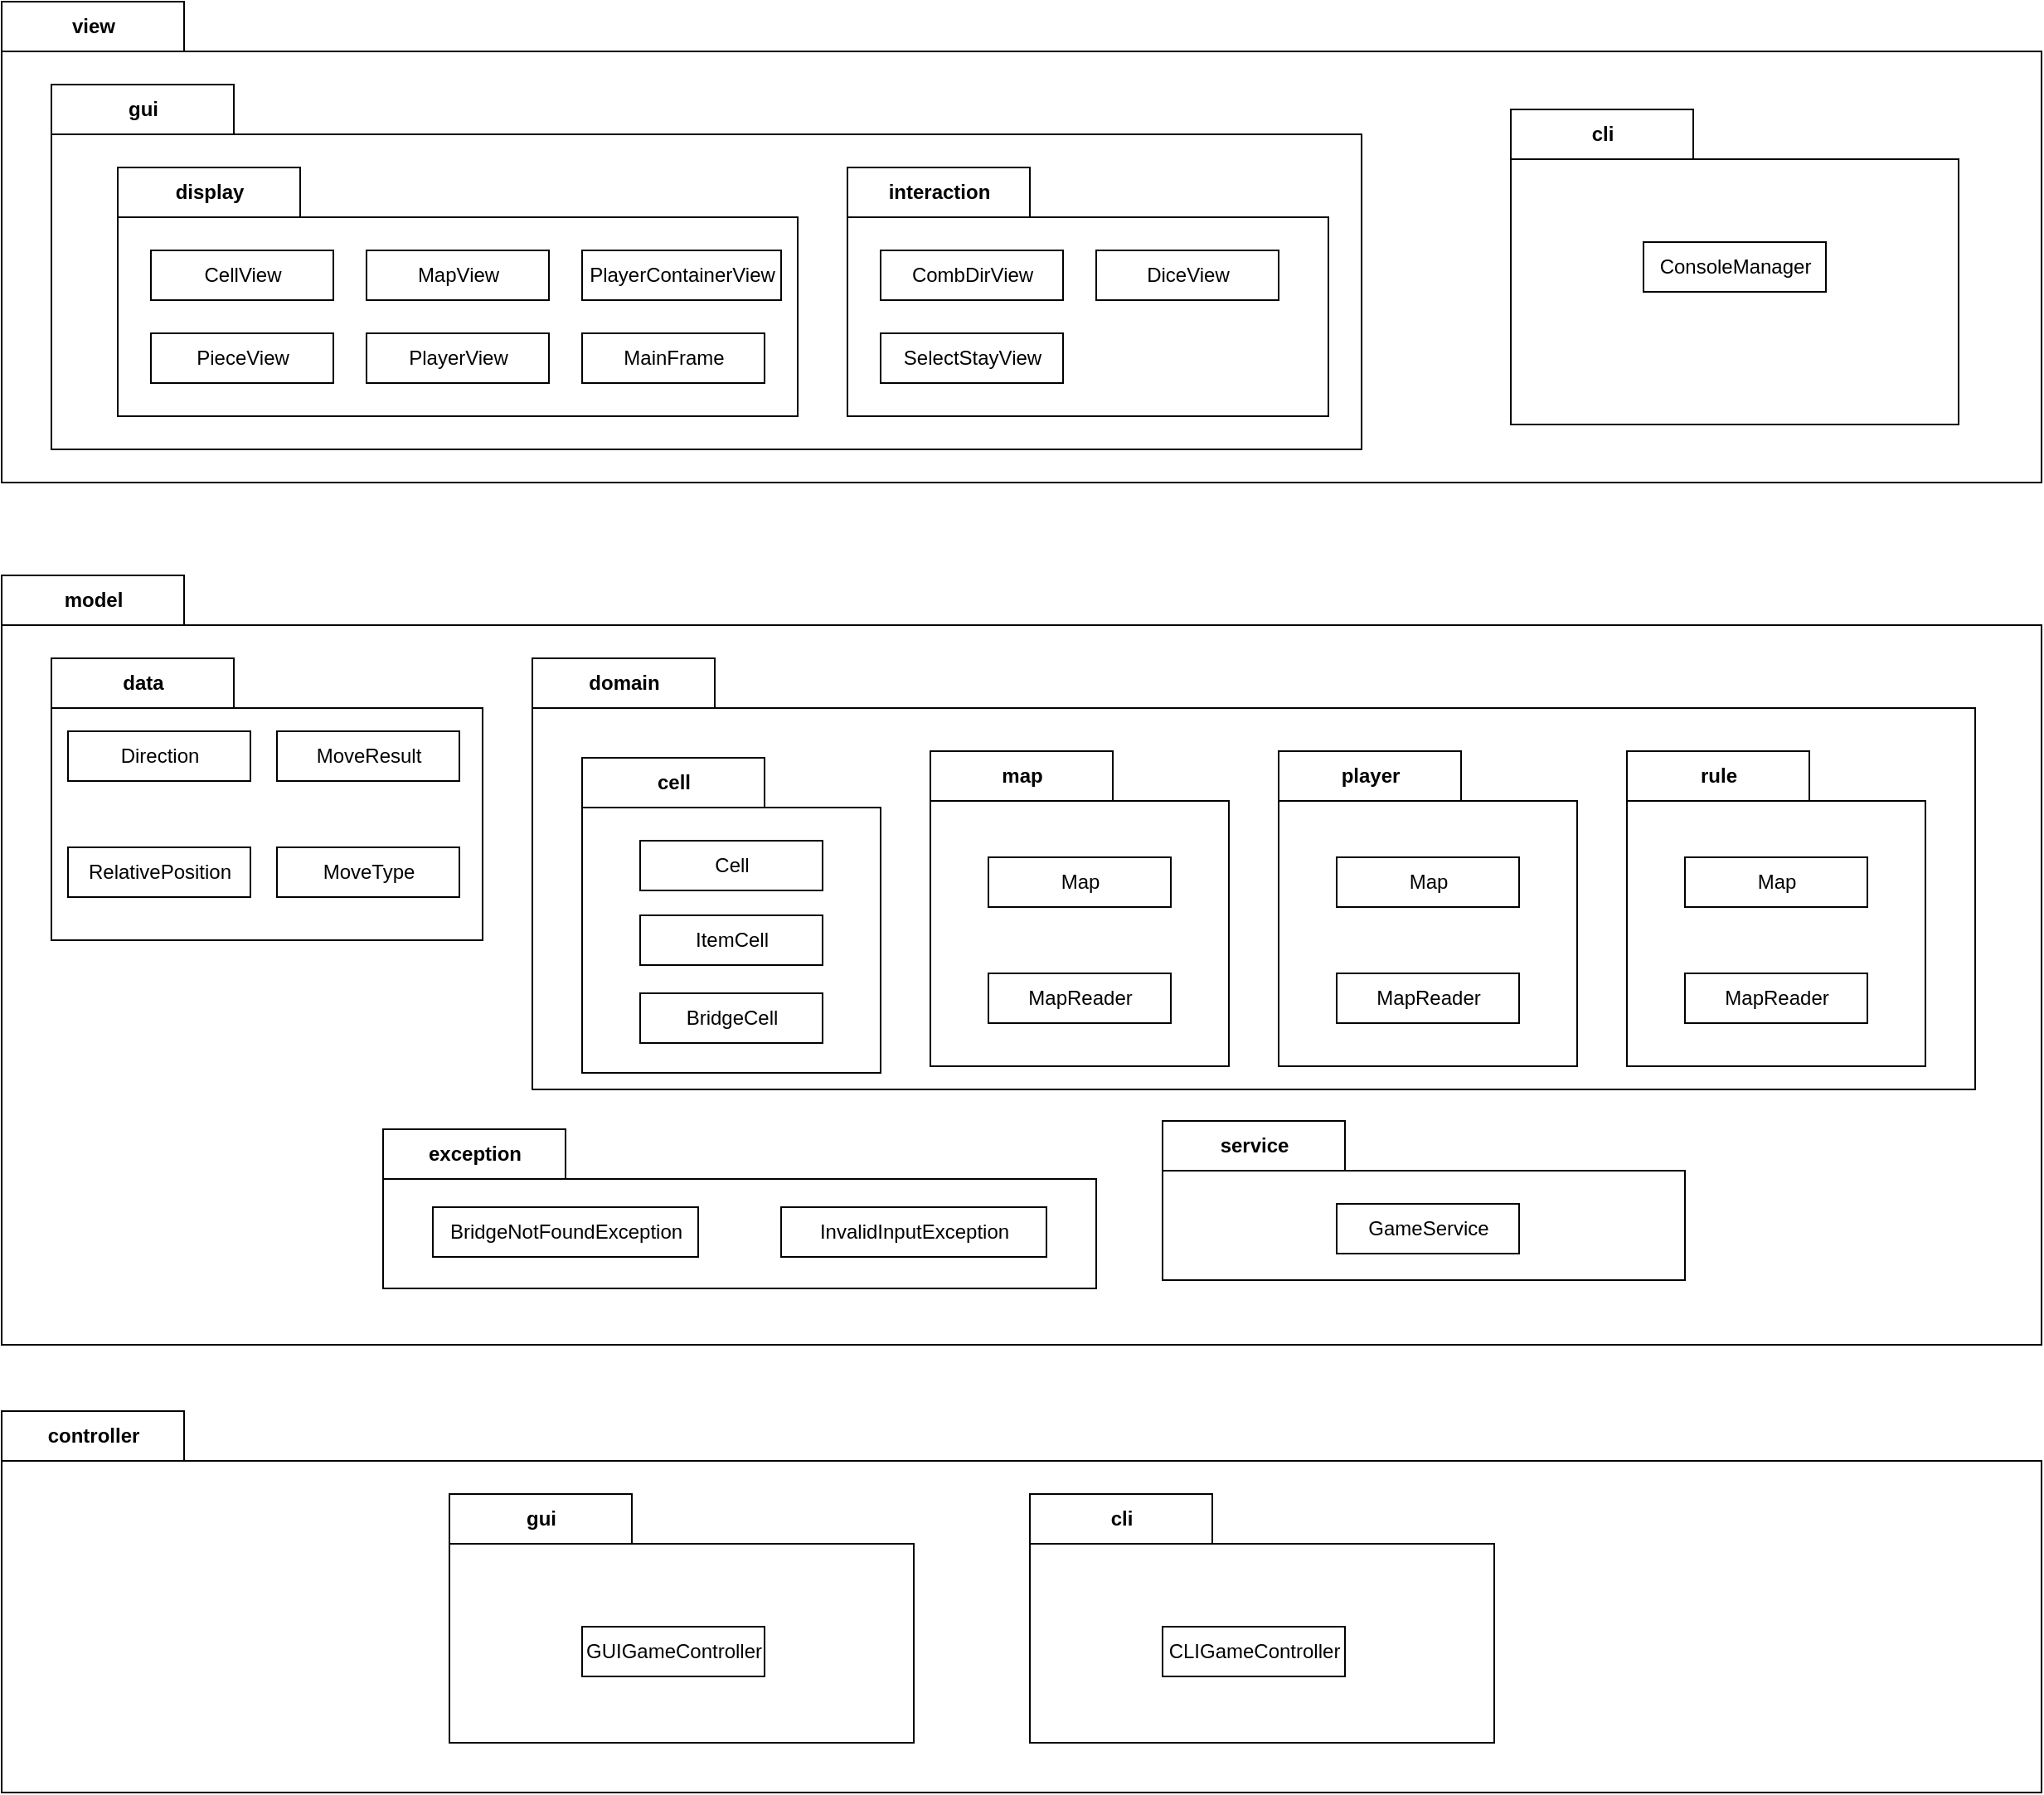 <mxfile version="19.0.0" type="github">
  <diagram id="XL85ZpH-lZTcS-LXKkXV" name="Page-1">
    <mxGraphModel dx="2593" dy="126" grid="1" gridSize="10" guides="1" tooltips="1" connect="1" arrows="1" fold="1" page="1" pageScale="1" pageWidth="827" pageHeight="1169" math="0" shadow="0">
      <root>
        <mxCell id="0" />
        <mxCell id="1" parent="0" />
        <mxCell id="CUaEXW2MeiCxrPyKnSSO-1" value="view" style="shape=folder;fontStyle=1;tabWidth=110;tabHeight=30;tabPosition=left;html=1;boundedLbl=1;labelInHeader=1;container=1;collapsible=0;recursiveResize=0;" parent="1" vertex="1">
          <mxGeometry x="30" y="1200" width="1230" height="290" as="geometry" />
        </mxCell>
        <mxCell id="CUaEXW2MeiCxrPyKnSSO-5" value="gui" style="shape=folder;fontStyle=1;tabWidth=110;tabHeight=30;tabPosition=left;html=1;boundedLbl=1;labelInHeader=1;container=1;collapsible=0;recursiveResize=0;" parent="CUaEXW2MeiCxrPyKnSSO-1" vertex="1">
          <mxGeometry x="30" y="50" width="790" height="220" as="geometry" />
        </mxCell>
        <mxCell id="MvgsRrPuVLWL3fnCKC9J-14" value="display" style="shape=folder;fontStyle=1;tabWidth=110;tabHeight=30;tabPosition=left;html=1;boundedLbl=1;labelInHeader=1;container=1;collapsible=0;recursiveResize=0;" vertex="1" parent="CUaEXW2MeiCxrPyKnSSO-5">
          <mxGeometry x="40" y="50" width="410" height="150" as="geometry" />
        </mxCell>
        <mxCell id="MvgsRrPuVLWL3fnCKC9J-15" value="CellView" style="html=1;" vertex="1" parent="MvgsRrPuVLWL3fnCKC9J-14">
          <mxGeometry width="110" height="30" relative="1" as="geometry">
            <mxPoint x="20" y="50" as="offset" />
          </mxGeometry>
        </mxCell>
        <mxCell id="MvgsRrPuVLWL3fnCKC9J-18" value="MapView" style="html=1;" vertex="1" parent="MvgsRrPuVLWL3fnCKC9J-14">
          <mxGeometry width="110" height="30" relative="1" as="geometry">
            <mxPoint x="150" y="50" as="offset" />
          </mxGeometry>
        </mxCell>
        <mxCell id="MvgsRrPuVLWL3fnCKC9J-19" value="PieceView" style="html=1;" vertex="1" parent="MvgsRrPuVLWL3fnCKC9J-14">
          <mxGeometry width="110" height="30" relative="1" as="geometry">
            <mxPoint x="20" y="100" as="offset" />
          </mxGeometry>
        </mxCell>
        <mxCell id="MvgsRrPuVLWL3fnCKC9J-20" value="PlayerView" style="html=1;" vertex="1" parent="MvgsRrPuVLWL3fnCKC9J-14">
          <mxGeometry width="110" height="30" relative="1" as="geometry">
            <mxPoint x="150" y="100" as="offset" />
          </mxGeometry>
        </mxCell>
        <mxCell id="MvgsRrPuVLWL3fnCKC9J-21" value="PlayerContainerView" style="html=1;" vertex="1" parent="MvgsRrPuVLWL3fnCKC9J-14">
          <mxGeometry width="120" height="30" relative="1" as="geometry">
            <mxPoint x="280" y="50" as="offset" />
          </mxGeometry>
        </mxCell>
        <mxCell id="MvgsRrPuVLWL3fnCKC9J-22" value="MainFrame" style="html=1;" vertex="1" parent="MvgsRrPuVLWL3fnCKC9J-14">
          <mxGeometry width="110" height="30" relative="1" as="geometry">
            <mxPoint x="280" y="100" as="offset" />
          </mxGeometry>
        </mxCell>
        <mxCell id="MvgsRrPuVLWL3fnCKC9J-16" value="interaction" style="shape=folder;fontStyle=1;tabWidth=110;tabHeight=30;tabPosition=left;html=1;boundedLbl=1;labelInHeader=1;container=1;collapsible=0;recursiveResize=0;" vertex="1" parent="CUaEXW2MeiCxrPyKnSSO-5">
          <mxGeometry x="480" y="50" width="290" height="150" as="geometry" />
        </mxCell>
        <mxCell id="MvgsRrPuVLWL3fnCKC9J-17" value="CombDirView" style="html=1;" vertex="1" parent="MvgsRrPuVLWL3fnCKC9J-16">
          <mxGeometry width="110" height="30" relative="1" as="geometry">
            <mxPoint x="20" y="50" as="offset" />
          </mxGeometry>
        </mxCell>
        <mxCell id="MvgsRrPuVLWL3fnCKC9J-23" value="DiceView" style="html=1;" vertex="1" parent="MvgsRrPuVLWL3fnCKC9J-16">
          <mxGeometry width="110" height="30" relative="1" as="geometry">
            <mxPoint x="150" y="50" as="offset" />
          </mxGeometry>
        </mxCell>
        <mxCell id="MvgsRrPuVLWL3fnCKC9J-24" value="SelectStayView" style="html=1;" vertex="1" parent="MvgsRrPuVLWL3fnCKC9J-16">
          <mxGeometry width="110" height="30" relative="1" as="geometry">
            <mxPoint x="20" y="100" as="offset" />
          </mxGeometry>
        </mxCell>
        <mxCell id="CUaEXW2MeiCxrPyKnSSO-7" value="cli" style="shape=folder;fontStyle=1;tabWidth=110;tabHeight=30;tabPosition=left;html=1;boundedLbl=1;labelInHeader=1;container=1;collapsible=0;recursiveResize=0;" parent="CUaEXW2MeiCxrPyKnSSO-1" vertex="1">
          <mxGeometry x="910" y="65" width="270" height="190" as="geometry" />
        </mxCell>
        <mxCell id="CUaEXW2MeiCxrPyKnSSO-20" value="ConsoleManager" style="html=1;" parent="CUaEXW2MeiCxrPyKnSSO-7" vertex="1">
          <mxGeometry width="110" height="30" relative="1" as="geometry">
            <mxPoint x="80" y="80" as="offset" />
          </mxGeometry>
        </mxCell>
        <mxCell id="CUaEXW2MeiCxrPyKnSSO-3" value="model" style="shape=folder;fontStyle=1;tabWidth=110;tabHeight=30;tabPosition=left;html=1;boundedLbl=1;labelInHeader=1;container=1;collapsible=0;recursiveResize=0;" parent="1" vertex="1">
          <mxGeometry x="30" y="1546" width="1230" height="464" as="geometry" />
        </mxCell>
        <mxCell id="CUaEXW2MeiCxrPyKnSSO-9" value="domain" style="shape=folder;fontStyle=1;tabWidth=110;tabHeight=30;tabPosition=left;html=1;boundedLbl=1;labelInHeader=1;container=1;collapsible=0;recursiveResize=0;" parent="CUaEXW2MeiCxrPyKnSSO-3" vertex="1">
          <mxGeometry x="320" y="50" width="870" height="260" as="geometry" />
        </mxCell>
        <mxCell id="MvgsRrPuVLWL3fnCKC9J-29" value="map" style="shape=folder;fontStyle=1;tabWidth=110;tabHeight=30;tabPosition=left;html=1;boundedLbl=1;labelInHeader=1;container=1;collapsible=0;recursiveResize=0;" vertex="1" parent="CUaEXW2MeiCxrPyKnSSO-9">
          <mxGeometry x="240" y="56" width="180" height="190" as="geometry" />
        </mxCell>
        <mxCell id="MvgsRrPuVLWL3fnCKC9J-30" value="Map" style="html=1;" vertex="1" parent="MvgsRrPuVLWL3fnCKC9J-29">
          <mxGeometry width="110" height="30" relative="1" as="geometry">
            <mxPoint x="35" y="64" as="offset" />
          </mxGeometry>
        </mxCell>
        <mxCell id="MvgsRrPuVLWL3fnCKC9J-31" value="MapReader" style="html=1;" vertex="1" parent="MvgsRrPuVLWL3fnCKC9J-29">
          <mxGeometry width="110" height="30" relative="1" as="geometry">
            <mxPoint x="35" y="134" as="offset" />
          </mxGeometry>
        </mxCell>
        <mxCell id="MvgsRrPuVLWL3fnCKC9J-33" value="player" style="shape=folder;fontStyle=1;tabWidth=110;tabHeight=30;tabPosition=left;html=1;boundedLbl=1;labelInHeader=1;container=1;collapsible=0;recursiveResize=0;" vertex="1" parent="CUaEXW2MeiCxrPyKnSSO-9">
          <mxGeometry x="450" y="56" width="180" height="190" as="geometry" />
        </mxCell>
        <mxCell id="MvgsRrPuVLWL3fnCKC9J-34" value="Map" style="html=1;" vertex="1" parent="MvgsRrPuVLWL3fnCKC9J-33">
          <mxGeometry width="110" height="30" relative="1" as="geometry">
            <mxPoint x="35" y="64" as="offset" />
          </mxGeometry>
        </mxCell>
        <mxCell id="MvgsRrPuVLWL3fnCKC9J-35" value="MapReader" style="html=1;" vertex="1" parent="MvgsRrPuVLWL3fnCKC9J-33">
          <mxGeometry width="110" height="30" relative="1" as="geometry">
            <mxPoint x="35" y="134" as="offset" />
          </mxGeometry>
        </mxCell>
        <mxCell id="MvgsRrPuVLWL3fnCKC9J-36" value="rule" style="shape=folder;fontStyle=1;tabWidth=110;tabHeight=30;tabPosition=left;html=1;boundedLbl=1;labelInHeader=1;container=1;collapsible=0;recursiveResize=0;" vertex="1" parent="CUaEXW2MeiCxrPyKnSSO-9">
          <mxGeometry x="660" y="56" width="180" height="190" as="geometry" />
        </mxCell>
        <mxCell id="MvgsRrPuVLWL3fnCKC9J-37" value="Map" style="html=1;" vertex="1" parent="MvgsRrPuVLWL3fnCKC9J-36">
          <mxGeometry width="110" height="30" relative="1" as="geometry">
            <mxPoint x="35" y="64" as="offset" />
          </mxGeometry>
        </mxCell>
        <mxCell id="MvgsRrPuVLWL3fnCKC9J-38" value="MapReader" style="html=1;" vertex="1" parent="MvgsRrPuVLWL3fnCKC9J-36">
          <mxGeometry width="110" height="30" relative="1" as="geometry">
            <mxPoint x="35" y="134" as="offset" />
          </mxGeometry>
        </mxCell>
        <mxCell id="CUaEXW2MeiCxrPyKnSSO-11" value="data" style="shape=folder;fontStyle=1;tabWidth=110;tabHeight=30;tabPosition=left;html=1;boundedLbl=1;labelInHeader=1;container=1;collapsible=0;recursiveResize=0;" parent="CUaEXW2MeiCxrPyKnSSO-3" vertex="1">
          <mxGeometry x="30" y="50" width="260" height="170" as="geometry" />
        </mxCell>
        <mxCell id="CUaEXW2MeiCxrPyKnSSO-12" value="Direction" style="html=1;" parent="CUaEXW2MeiCxrPyKnSSO-11" vertex="1">
          <mxGeometry width="110" height="30" relative="1" as="geometry">
            <mxPoint x="10" y="44" as="offset" />
          </mxGeometry>
        </mxCell>
        <mxCell id="MvgsRrPuVLWL3fnCKC9J-43" value="MoveResult" style="html=1;" vertex="1" parent="CUaEXW2MeiCxrPyKnSSO-11">
          <mxGeometry width="110" height="30" relative="1" as="geometry">
            <mxPoint x="136" y="44" as="offset" />
          </mxGeometry>
        </mxCell>
        <mxCell id="MvgsRrPuVLWL3fnCKC9J-44" value="MoveType" style="html=1;" vertex="1" parent="CUaEXW2MeiCxrPyKnSSO-11">
          <mxGeometry width="110" height="30" relative="1" as="geometry">
            <mxPoint x="136" y="114" as="offset" />
          </mxGeometry>
        </mxCell>
        <mxCell id="MvgsRrPuVLWL3fnCKC9J-45" value="RelativePosition" style="html=1;" vertex="1" parent="CUaEXW2MeiCxrPyKnSSO-11">
          <mxGeometry width="110" height="30" relative="1" as="geometry">
            <mxPoint x="10" y="114" as="offset" />
          </mxGeometry>
        </mxCell>
        <mxCell id="MvgsRrPuVLWL3fnCKC9J-39" value="exception" style="shape=folder;fontStyle=1;tabWidth=110;tabHeight=30;tabPosition=left;html=1;boundedLbl=1;labelInHeader=1;container=1;collapsible=0;recursiveResize=0;" vertex="1" parent="CUaEXW2MeiCxrPyKnSSO-3">
          <mxGeometry x="230" y="334" width="430" height="96" as="geometry" />
        </mxCell>
        <mxCell id="MvgsRrPuVLWL3fnCKC9J-40" value="BridgeNotFoundException" style="html=1;" vertex="1" parent="MvgsRrPuVLWL3fnCKC9J-39">
          <mxGeometry width="160" height="30" relative="1" as="geometry">
            <mxPoint x="30" y="47" as="offset" />
          </mxGeometry>
        </mxCell>
        <mxCell id="MvgsRrPuVLWL3fnCKC9J-46" value="InvalidInputException" style="html=1;" vertex="1" parent="MvgsRrPuVLWL3fnCKC9J-39">
          <mxGeometry width="160" height="30" relative="1" as="geometry">
            <mxPoint x="240" y="47" as="offset" />
          </mxGeometry>
        </mxCell>
        <mxCell id="MvgsRrPuVLWL3fnCKC9J-41" value="service" style="shape=folder;fontStyle=1;tabWidth=110;tabHeight=30;tabPosition=left;html=1;boundedLbl=1;labelInHeader=1;container=1;collapsible=0;recursiveResize=0;" vertex="1" parent="CUaEXW2MeiCxrPyKnSSO-3">
          <mxGeometry x="700" y="329" width="315" height="96" as="geometry" />
        </mxCell>
        <mxCell id="MvgsRrPuVLWL3fnCKC9J-42" value="GameService" style="html=1;" vertex="1" parent="MvgsRrPuVLWL3fnCKC9J-41">
          <mxGeometry width="110" height="30" relative="1" as="geometry">
            <mxPoint x="105" y="50" as="offset" />
          </mxGeometry>
        </mxCell>
        <mxCell id="MvgsRrPuVLWL3fnCKC9J-1" value="controller" style="shape=folder;fontStyle=1;tabWidth=110;tabHeight=30;tabPosition=left;html=1;boundedLbl=1;labelInHeader=1;container=1;collapsible=0;recursiveResize=0;" vertex="1" parent="1">
          <mxGeometry x="30" y="2050" width="1230" height="230" as="geometry" />
        </mxCell>
        <mxCell id="MvgsRrPuVLWL3fnCKC9J-2" value="gui" style="shape=folder;fontStyle=1;tabWidth=110;tabHeight=30;tabPosition=left;html=1;boundedLbl=1;labelInHeader=1;container=1;collapsible=0;recursiveResize=0;" vertex="1" parent="MvgsRrPuVLWL3fnCKC9J-1">
          <mxGeometry x="270" y="50" width="280" height="150" as="geometry" />
        </mxCell>
        <mxCell id="MvgsRrPuVLWL3fnCKC9J-4" value="GUIGameController" style="html=1;" vertex="1" parent="MvgsRrPuVLWL3fnCKC9J-2">
          <mxGeometry width="110" height="30" relative="1" as="geometry">
            <mxPoint x="80" y="80" as="offset" />
          </mxGeometry>
        </mxCell>
        <mxCell id="MvgsRrPuVLWL3fnCKC9J-12" value="cli" style="shape=folder;fontStyle=1;tabWidth=110;tabHeight=30;tabPosition=left;html=1;boundedLbl=1;labelInHeader=1;container=1;collapsible=0;recursiveResize=0;" vertex="1" parent="MvgsRrPuVLWL3fnCKC9J-1">
          <mxGeometry x="620" y="50" width="280" height="150" as="geometry" />
        </mxCell>
        <mxCell id="MvgsRrPuVLWL3fnCKC9J-13" value="CLIGameController" style="html=1;" vertex="1" parent="MvgsRrPuVLWL3fnCKC9J-12">
          <mxGeometry width="110" height="30" relative="1" as="geometry">
            <mxPoint x="80" y="80" as="offset" />
          </mxGeometry>
        </mxCell>
        <mxCell id="MvgsRrPuVLWL3fnCKC9J-25" value="cell" style="shape=folder;fontStyle=1;tabWidth=110;tabHeight=30;tabPosition=left;html=1;boundedLbl=1;labelInHeader=1;container=1;collapsible=0;recursiveResize=0;" vertex="1" parent="1">
          <mxGeometry x="380" y="1656" width="180" height="190" as="geometry" />
        </mxCell>
        <mxCell id="MvgsRrPuVLWL3fnCKC9J-26" value="Cell" style="html=1;" vertex="1" parent="MvgsRrPuVLWL3fnCKC9J-25">
          <mxGeometry width="110" height="30" relative="1" as="geometry">
            <mxPoint x="35" y="50" as="offset" />
          </mxGeometry>
        </mxCell>
        <mxCell id="MvgsRrPuVLWL3fnCKC9J-27" value="ItemCell" style="html=1;" vertex="1" parent="MvgsRrPuVLWL3fnCKC9J-25">
          <mxGeometry width="110" height="30" relative="1" as="geometry">
            <mxPoint x="35" y="95" as="offset" />
          </mxGeometry>
        </mxCell>
        <mxCell id="MvgsRrPuVLWL3fnCKC9J-28" value="BridgeCell" style="html=1;" vertex="1" parent="MvgsRrPuVLWL3fnCKC9J-25">
          <mxGeometry width="110" height="30" relative="1" as="geometry">
            <mxPoint x="35" y="142" as="offset" />
          </mxGeometry>
        </mxCell>
      </root>
    </mxGraphModel>
  </diagram>
</mxfile>
